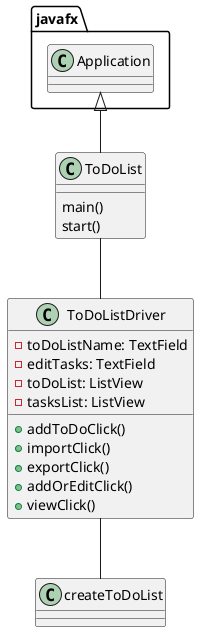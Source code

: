 @startuml
'https://plantuml.com/class-diagram

class ToDoList
{
    main()
    start()
}

class ToDoListDriver
{
    - toDoListName: TextField
    - editTasks: TextField
    - toDoList: ListView
    - tasksList: ListView


    + addToDoClick()
    + importClick()
    + exportClick()
    + addOrEditClick()
    + viewClick()
}

class createToDoList
{
}


javafx.Application <|-- ToDoList

ToDoList -- ToDoListDriver
ToDoListDriver -- createToDoList



@enduml